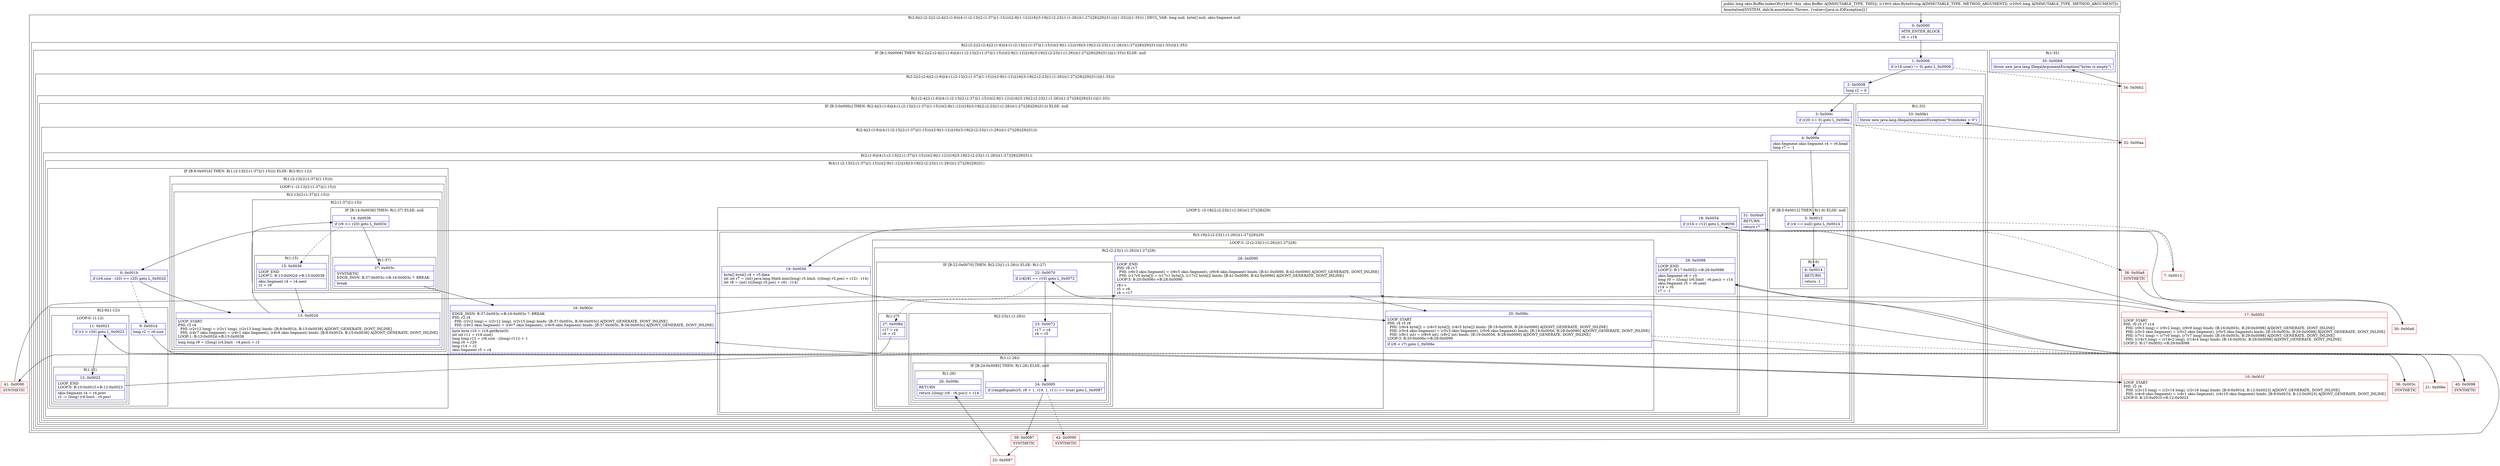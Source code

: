 digraph "CFG forokio.Buffer.indexOf(Lokio\/ByteString;J)J" {
subgraph cluster_Region_258902533 {
label = "R(2:0|(2:(2:2|(2:(2:4|(2:(1:6)|(4:(1:(2:13|(2:(1:37)|(1:15))))(2:9|(1:12))|16|(3:19|(2:(2:23|(1:(1:26)))(1:27)|28)|29)|31)))|(1:33)))|(1:35))) | DECL_VAR: long null, byte[] null, okio.Segment null\l";
node [shape=record,color=blue];
Node_0 [shape=record,label="{0\:\ 0x0000|MTH_ENTER_BLOCK\l|r6 = r18\l}"];
subgraph cluster_Region_720835165 {
label = "R(2:(2:2|(2:(2:4|(2:(1:6)|(4:(1:(2:13|(2:(1:37)|(1:15))))(2:9|(1:12))|16|(3:19|(2:(2:23|(1:(1:26)))(1:27)|28)|29)|31)))|(1:33)))|(1:35))";
node [shape=record,color=blue];
subgraph cluster_IfRegion_1426865810 {
label = "IF [B:1:0x0006] THEN: R(2:2|(2:(2:4|(2:(1:6)|(4:(1:(2:13|(2:(1:37)|(1:15))))(2:9|(1:12))|16|(3:19|(2:(2:23|(1:(1:26)))(1:27)|28)|29)|31)))|(1:33))) ELSE: null";
node [shape=record,color=blue];
Node_1 [shape=record,label="{1\:\ 0x0006|if (r19.size() != 0) goto L_0x0008\l}"];
subgraph cluster_Region_173722991 {
label = "R(2:2|(2:(2:4|(2:(1:6)|(4:(1:(2:13|(2:(1:37)|(1:15))))(2:9|(1:12))|16|(3:19|(2:(2:23|(1:(1:26)))(1:27)|28)|29)|31)))|(1:33)))";
node [shape=record,color=blue];
Node_2 [shape=record,label="{2\:\ 0x0008|long r2 = 0\l}"];
subgraph cluster_Region_1843782850 {
label = "R(2:(2:4|(2:(1:6)|(4:(1:(2:13|(2:(1:37)|(1:15))))(2:9|(1:12))|16|(3:19|(2:(2:23|(1:(1:26)))(1:27)|28)|29)|31)))|(1:33))";
node [shape=record,color=blue];
subgraph cluster_IfRegion_371221977 {
label = "IF [B:3:0x000c] THEN: R(2:4|(2:(1:6)|(4:(1:(2:13|(2:(1:37)|(1:15))))(2:9|(1:12))|16|(3:19|(2:(2:23|(1:(1:26)))(1:27)|28)|29)|31))) ELSE: null";
node [shape=record,color=blue];
Node_3 [shape=record,label="{3\:\ 0x000c|if (r20 \>= 0) goto L_0x000e\l}"];
subgraph cluster_Region_1637227768 {
label = "R(2:4|(2:(1:6)|(4:(1:(2:13|(2:(1:37)|(1:15))))(2:9|(1:12))|16|(3:19|(2:(2:23|(1:(1:26)))(1:27)|28)|29)|31)))";
node [shape=record,color=blue];
Node_4 [shape=record,label="{4\:\ 0x000e|okio.Segment okio.Segment r4 = r6.head\llong r7 = \-1\l}"];
subgraph cluster_Region_72874170 {
label = "R(2:(1:6)|(4:(1:(2:13|(2:(1:37)|(1:15))))(2:9|(1:12))|16|(3:19|(2:(2:23|(1:(1:26)))(1:27)|28)|29)|31))";
node [shape=record,color=blue];
subgraph cluster_IfRegion_264676233 {
label = "IF [B:5:0x0012] THEN: R(1:6) ELSE: null";
node [shape=record,color=blue];
Node_5 [shape=record,label="{5\:\ 0x0012|if (r4 == null) goto L_0x0014\l}"];
subgraph cluster_Region_815509004 {
label = "R(1:6)";
node [shape=record,color=blue];
Node_6 [shape=record,label="{6\:\ 0x0014|RETURN\l|return \-1\l}"];
}
}
subgraph cluster_Region_832791322 {
label = "R(4:(1:(2:13|(2:(1:37)|(1:15))))(2:9|(1:12))|16|(3:19|(2:(2:23|(1:(1:26)))(1:27)|28)|29)|31)";
node [shape=record,color=blue];
subgraph cluster_IfRegion_1922735913 {
label = "IF [B:8:0x001b] THEN: R(1:(2:13|(2:(1:37)|(1:15)))) ELSE: R(2:9|(1:12))";
node [shape=record,color=blue];
Node_8 [shape=record,label="{8\:\ 0x001b|if ((r6.size \- r20) \>= r20) goto L_0x002d\l}"];
subgraph cluster_Region_1736516110 {
label = "R(1:(2:13|(2:(1:37)|(1:15))))";
node [shape=record,color=blue];
subgraph cluster_LoopRegion_1554547820 {
label = "LOOP:1: (2:13|(2:(1:37)|(1:15)))";
node [shape=record,color=blue];
subgraph cluster_Region_1619253258 {
label = "R(2:13|(2:(1:37)|(1:15)))";
node [shape=record,color=blue];
Node_13 [shape=record,label="{13\:\ 0x002d|LOOP_START\lPHI: r2 r4 \l  PHI: (r2v12 long) = (r2v1 long), (r2v13 long) binds: [B:8:0x001b, B:15:0x0038] A[DONT_GENERATE, DONT_INLINE]\l  PHI: (r4v7 okio.Segment) = (r4v1 okio.Segment), (r4v8 okio.Segment) binds: [B:8:0x001b, B:15:0x0038] A[DONT_GENERATE, DONT_INLINE]\lLOOP:1: B:13:0x002d\-\>B:15:0x0038\l|long long r9 = ((long) (r4.limit \- r4.pos)) + r2\l}"];
subgraph cluster_Region_833530427 {
label = "R(2:(1:37)|(1:15))";
node [shape=record,color=blue];
subgraph cluster_IfRegion_1902673833 {
label = "IF [B:14:0x0036] THEN: R(1:37) ELSE: null";
node [shape=record,color=blue];
Node_14 [shape=record,label="{14\:\ 0x0036|if (r9 \>= r20) goto L_0x003c\l}"];
subgraph cluster_Region_401279216 {
label = "R(1:37)";
node [shape=record,color=blue];
Node_37 [shape=record,label="{37\:\ 0x003c|SYNTHETIC\lEDGE_INSN: B:37:0x003c\-\>B:16:0x003c ?: BREAK  \l|break\l}"];
}
}
subgraph cluster_Region_1514963681 {
label = "R(1:15)";
node [shape=record,color=blue];
Node_15 [shape=record,label="{15\:\ 0x0038|LOOP_END\lLOOP:1: B:13:0x002d\-\>B:15:0x0038\l|okio.Segment r4 = r4.next\lr2 = r9\l}"];
}
}
}
}
}
subgraph cluster_Region_1345042202 {
label = "R(2:9|(1:12))";
node [shape=record,color=blue];
Node_9 [shape=record,label="{9\:\ 0x001d|long r2 = r6.size\l}"];
subgraph cluster_LoopRegion_2050663862 {
label = "LOOP:0: (1:12)";
node [shape=record,color=blue];
Node_11 [shape=record,label="{11\:\ 0x0021|if (r2 \> r20) goto L_0x0023\l}"];
subgraph cluster_Region_1403731238 {
label = "R(1:12)";
node [shape=record,color=blue];
Node_12 [shape=record,label="{12\:\ 0x0023|LOOP_END\lLOOP:0: B:10:0x001f\-\>B:12:0x0023\l|okio.Segment r4 = r4.prev\lr2 \-= (long) (r4.limit \- r4.pos)\l}"];
}
}
}
}
Node_16 [shape=record,label="{16\:\ 0x003c|EDGE_INSN: B:37:0x003c\-\>B:16:0x003c ?: BREAK  \lPHI: r2 r4 \l  PHI: (r2v2 long) = (r2v12 long), (r2v15 long) binds: [B:37:0x003c, B:36:0x003c] A[DONT_GENERATE, DONT_INLINE]\l  PHI: (r4v2 okio.Segment) = (r4v7 okio.Segment), (r4v9 okio.Segment) binds: [B:37:0x003c, B:36:0x003c] A[DONT_GENERATE, DONT_INLINE]\l|byte byte r10 = r19.getByte(0)\lint int r11 = r19.size()\llong long r12 = (r6.size \- ((long) r11)) + 1\llong r0 = r20\llong r14 = r2\lokio.Segment r5 = r4\l}"];
subgraph cluster_LoopRegion_1069384440 {
label = "LOOP:2: (3:19|(2:(2:23|(1:(1:26)))(1:27)|28)|29)";
node [shape=record,color=blue];
Node_18 [shape=record,label="{18\:\ 0x0054|if (r14 \< r12) goto L_0x0056\l}"];
subgraph cluster_Region_1783335729 {
label = "R(3:19|(2:(2:23|(1:(1:26)))(1:27)|28)|29)";
node [shape=record,color=blue];
Node_19 [shape=record,label="{19\:\ 0x0056|byte[] byte[] r4 = r5.data\lint int r7 = (int) java.lang.Math.min((long) r5.limit, (((long) r5.pos) + r12) \- r14)\lint r8 = (int) ((((long) r5.pos) + r0) \- r14)\l}"];
subgraph cluster_LoopRegion_1774683495 {
label = "LOOP:3: (2:(2:23|(1:(1:26)))(1:27)|28)";
node [shape=record,color=blue];
Node_20 [shape=record,label="{20\:\ 0x006c|LOOP_START\lPHI: r4 r5 r8 \l  PHI: (r4v4 byte[]) = (r4v3 byte[]), (r4v5 byte[]) binds: [B:19:0x0056, B:28:0x0090] A[DONT_GENERATE, DONT_INLINE]\l  PHI: (r5v4 okio.Segment) = (r5v3 okio.Segment), (r5v6 okio.Segment) binds: [B:19:0x0056, B:28:0x0090] A[DONT_GENERATE, DONT_INLINE]\l  PHI: (r8v1 int) = (r8v0 int), (r8v2 int) binds: [B:19:0x0056, B:28:0x0090] A[DONT_GENERATE, DONT_INLINE]\lLOOP:3: B:20:0x006c\-\>B:28:0x0090\l|if (r8 \< r7) goto L_0x006e\l}"];
subgraph cluster_Region_792125478 {
label = "R(2:(2:23|(1:(1:26)))(1:27)|28)";
node [shape=record,color=blue];
subgraph cluster_IfRegion_75981171 {
label = "IF [B:22:0x0070] THEN: R(2:23|(1:(1:26))) ELSE: R(1:27)";
node [shape=record,color=blue];
Node_22 [shape=record,label="{22\:\ 0x0070|if (r4[r8] == r10) goto L_0x0072\l}"];
subgraph cluster_Region_104507641 {
label = "R(2:23|(1:(1:26)))";
node [shape=record,color=blue];
Node_23 [shape=record,label="{23\:\ 0x0072|r17 = r4\lr6 = r5\l}"];
subgraph cluster_Region_2039798097 {
label = "R(1:(1:26))";
node [shape=record,color=blue];
subgraph cluster_IfRegion_849567953 {
label = "IF [B:24:0x0085] THEN: R(1:26) ELSE: null";
node [shape=record,color=blue];
Node_24 [shape=record,label="{24\:\ 0x0085|if (rangeEquals(r5, r8 + 1, r19, 1, r11) == true) goto L_0x0087\l}"];
subgraph cluster_Region_268797868 {
label = "R(1:26)";
node [shape=record,color=blue];
Node_26 [shape=record,label="{26\:\ 0x008c|RETURN\l|return ((long) (r8 \- r6.pos)) + r14\l}"];
}
}
}
}
subgraph cluster_Region_1430474884 {
label = "R(1:27)";
node [shape=record,color=blue];
Node_27 [shape=record,label="{27\:\ 0x008d|r17 = r4\lr6 = r5\l}"];
}
}
Node_28 [shape=record,label="{28\:\ 0x0090|LOOP_END\lPHI: r6 r17 \l  PHI: (r6v3 okio.Segment) = (r6v5 okio.Segment), (r6v6 okio.Segment) binds: [B:41:0x0090, B:42:0x0090] A[DONT_GENERATE, DONT_INLINE]\l  PHI: (r17v0 byte[]) = (r17v1 byte[]), (r17v2 byte[]) binds: [B:41:0x0090, B:42:0x0090] A[DONT_GENERATE, DONT_INLINE]\lLOOP:3: B:20:0x006c\-\>B:28:0x0090\l|r8++\lr5 = r6\lr4 = r17\l}"];
}
}
Node_29 [shape=record,label="{29\:\ 0x0098|LOOP_END\lLOOP:2: B:17:0x0052\-\>B:29:0x0098\l|okio.Segment r6 = r5\llong r0 = ((long) (r6.limit \- r6.pos)) + r14\lokio.Segment r5 = r6.next\lr14 = r0\lr7 = \-1\l}"];
}
}
Node_31 [shape=record,label="{31\:\ 0x00a9|RETURN\l|return r7\l}"];
}
}
}
}
subgraph cluster_Region_1627896299 {
label = "R(1:33)";
node [shape=record,color=blue];
Node_33 [shape=record,label="{33\:\ 0x00b1|throw new java.lang.IllegalArgumentException(\"fromIndex \< 0\")\l}"];
}
}
}
}
subgraph cluster_Region_624703618 {
label = "R(1:35)";
node [shape=record,color=blue];
Node_35 [shape=record,label="{35\:\ 0x00b9|throw new java.lang.IllegalArgumentException(\"bytes is empty\")\l}"];
}
}
}
Node_7 [shape=record,color=red,label="{7\:\ 0x0015}"];
Node_10 [shape=record,color=red,label="{10\:\ 0x001f|LOOP_START\lPHI: r2 r4 \l  PHI: (r2v15 long) = (r2v14 long), (r2v16 long) binds: [B:9:0x001d, B:12:0x0023] A[DONT_GENERATE, DONT_INLINE]\l  PHI: (r4v9 okio.Segment) = (r4v1 okio.Segment), (r4v10 okio.Segment) binds: [B:9:0x001d, B:12:0x0023] A[DONT_GENERATE, DONT_INLINE]\lLOOP:0: B:10:0x001f\-\>B:12:0x0023\l}"];
Node_17 [shape=record,color=red,label="{17\:\ 0x0052|LOOP_START\lPHI: r0 r5 r7 r14 \l  PHI: (r0v3 long) = (r0v2 long), (r0v9 long) binds: [B:16:0x003c, B:29:0x0098] A[DONT_GENERATE, DONT_INLINE]\l  PHI: (r5v3 okio.Segment) = (r5v2 okio.Segment), (r5v5 okio.Segment) binds: [B:16:0x003c, B:29:0x0098] A[DONT_GENERATE, DONT_INLINE]\l  PHI: (r7v1 long) = (r7v0 long), (r7v7 long) binds: [B:16:0x003c, B:29:0x0098] A[DONT_GENERATE, DONT_INLINE]\l  PHI: (r14v3 long) = (r14v2 long), (r14v4 long) binds: [B:16:0x003c, B:29:0x0098] A[DONT_GENERATE, DONT_INLINE]\lLOOP:2: B:17:0x0052\-\>B:29:0x0098\l}"];
Node_21 [shape=record,color=red,label="{21\:\ 0x006e}"];
Node_25 [shape=record,color=red,label="{25\:\ 0x0087}"];
Node_30 [shape=record,color=red,label="{30\:\ 0x00a8}"];
Node_32 [shape=record,color=red,label="{32\:\ 0x00aa}"];
Node_34 [shape=record,color=red,label="{34\:\ 0x00b2}"];
Node_36 [shape=record,color=red,label="{36\:\ 0x003c|SYNTHETIC\l}"];
Node_38 [shape=record,color=red,label="{38\:\ 0x00a8|SYNTHETIC\l}"];
Node_39 [shape=record,color=red,label="{39\:\ 0x0087|SYNTHETIC\l}"];
Node_40 [shape=record,color=red,label="{40\:\ 0x0098|SYNTHETIC\l}"];
Node_41 [shape=record,color=red,label="{41\:\ 0x0090|SYNTHETIC\l}"];
Node_42 [shape=record,color=red,label="{42\:\ 0x0090|SYNTHETIC\l}"];
MethodNode[shape=record,label="{public long okio.Buffer.indexOf((r18v0 'this' okio.Buffer A[IMMUTABLE_TYPE, THIS]), (r19v0 okio.ByteString A[IMMUTABLE_TYPE, METHOD_ARGUMENT]), (r20v0 long A[IMMUTABLE_TYPE, METHOD_ARGUMENT]))  | Annotation[SYSTEM, dalvik.annotation.Throws, \{value=[java.io.IOException]\}]\l}"];
MethodNode -> Node_0;
Node_0 -> Node_1;
Node_1 -> Node_2;
Node_1 -> Node_34[style=dashed];
Node_2 -> Node_3;
Node_3 -> Node_4;
Node_3 -> Node_32[style=dashed];
Node_4 -> Node_5;
Node_5 -> Node_6;
Node_5 -> Node_7[style=dashed];
Node_8 -> Node_9[style=dashed];
Node_8 -> Node_13;
Node_13 -> Node_14;
Node_14 -> Node_15[style=dashed];
Node_14 -> Node_37;
Node_37 -> Node_16;
Node_15 -> Node_13;
Node_9 -> Node_10;
Node_11 -> Node_12;
Node_11 -> Node_36[style=dashed];
Node_12 -> Node_10;
Node_16 -> Node_17;
Node_18 -> Node_19;
Node_18 -> Node_38[style=dashed];
Node_19 -> Node_20;
Node_20 -> Node_21;
Node_20 -> Node_40[style=dashed];
Node_22 -> Node_23;
Node_22 -> Node_27[style=dashed];
Node_23 -> Node_24;
Node_24 -> Node_39;
Node_24 -> Node_42[style=dashed];
Node_27 -> Node_41;
Node_28 -> Node_20;
Node_29 -> Node_17;
Node_7 -> Node_8;
Node_10 -> Node_11;
Node_17 -> Node_18;
Node_21 -> Node_22;
Node_25 -> Node_26;
Node_30 -> Node_31;
Node_32 -> Node_33;
Node_34 -> Node_35;
Node_36 -> Node_16;
Node_38 -> Node_30;
Node_39 -> Node_25;
Node_40 -> Node_29;
Node_41 -> Node_28;
Node_42 -> Node_28;
}

